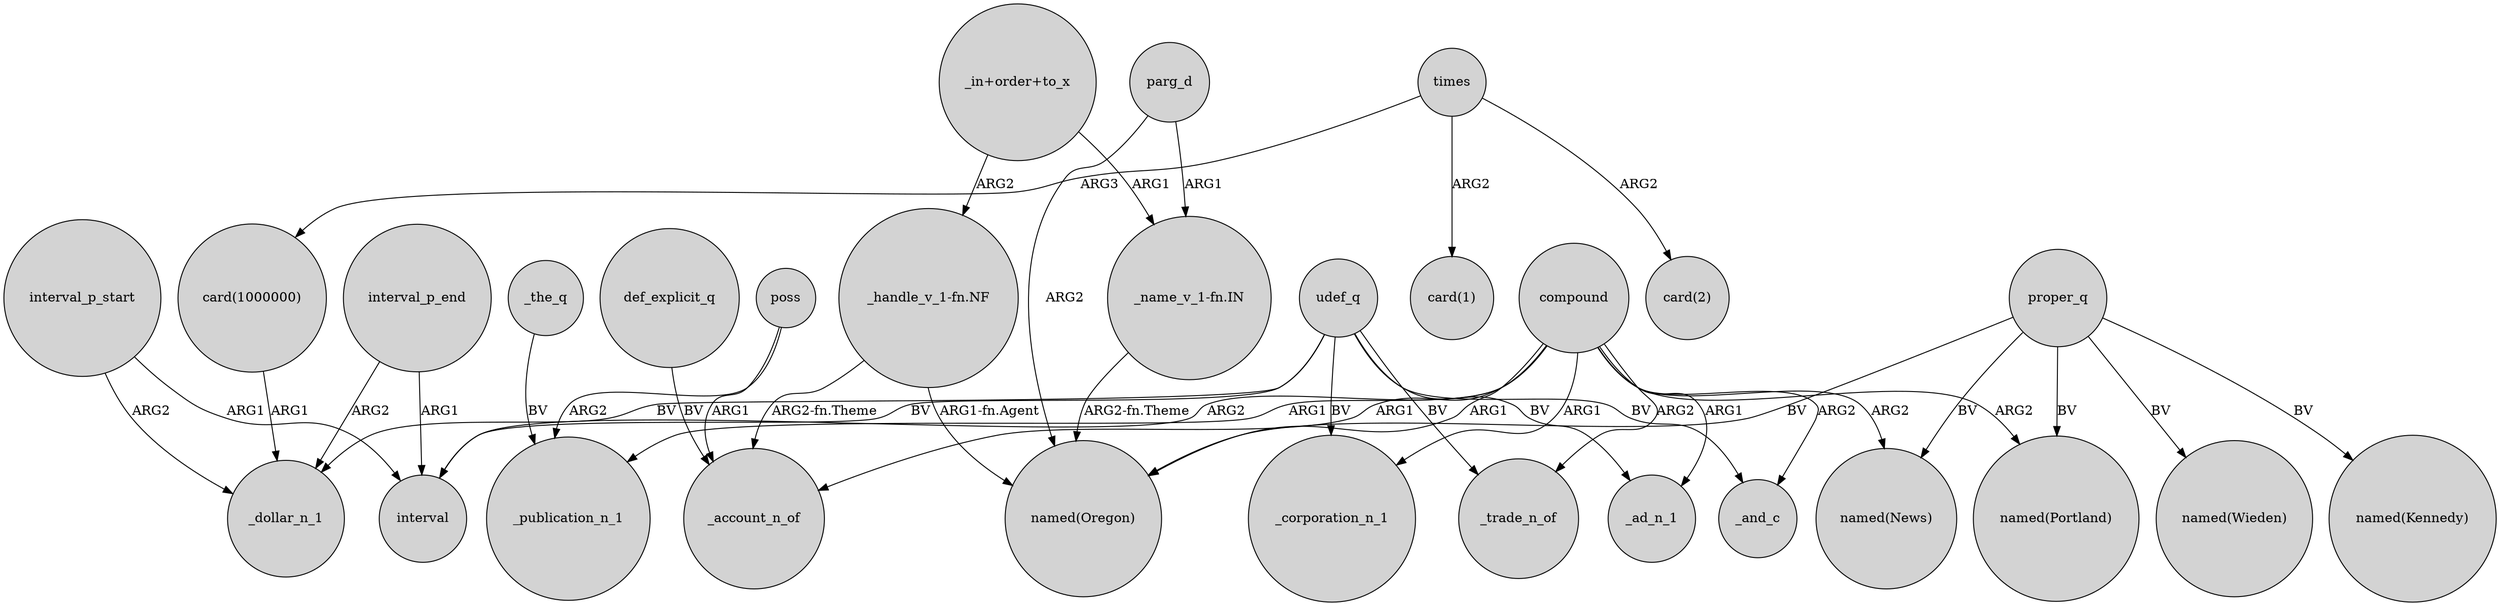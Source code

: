 digraph {
	node [shape=circle style=filled]
	"card(1000000)" -> _dollar_n_1 [label=ARG1]
	_the_q -> _publication_n_1 [label=BV]
	udef_q -> _trade_n_of [label=BV]
	"_handle_v_1-fn.NF" -> "named(Oregon)" [label="ARG1-fn.Agent"]
	compound -> _publication_n_1 [label=ARG1]
	proper_q -> "named(Wieden)" [label=BV]
	"_handle_v_1-fn.NF" -> _account_n_of [label="ARG2-fn.Theme"]
	"_in+order+to_x" -> "_handle_v_1-fn.NF" [label=ARG2]
	"_name_v_1-fn.IN" -> "named(Oregon)" [label="ARG2-fn.Theme"]
	poss -> _publication_n_1 [label=ARG2]
	proper_q -> "named(Kennedy)" [label=BV]
	"_in+order+to_x" -> "_name_v_1-fn.IN" [label=ARG1]
	compound -> _account_n_of [label=ARG1]
	proper_q -> "named(Portland)" [label=BV]
	proper_q -> "named(News)" [label=BV]
	compound -> _ad_n_1 [label=ARG1]
	poss -> _account_n_of [label=ARG1]
	udef_q -> _corporation_n_1 [label=BV]
	compound -> _and_c [label=ARG2]
	compound -> "named(Oregon)" [label=ARG1]
	compound -> _corporation_n_1 [label=ARG1]
	interval_p_start -> interval [label=ARG1]
	times -> "card(1)" [label=ARG2]
	compound -> interval [label=ARG2]
	times -> "card(1000000)" [label=ARG3]
	def_explicit_q -> _account_n_of [label=BV]
	compound -> _trade_n_of [label=ARG2]
	proper_q -> "named(Oregon)" [label=BV]
	udef_q -> _ad_n_1 [label=BV]
	compound -> "named(News)" [label=ARG2]
	interval_p_start -> _dollar_n_1 [label=ARG2]
	times -> "card(2)" [label=ARG2]
	parg_d -> "named(Oregon)" [label=ARG2]
	interval_p_end -> interval [label=ARG1]
	compound -> "named(Portland)" [label=ARG2]
	interval_p_end -> _dollar_n_1 [label=ARG2]
	udef_q -> _and_c [label=BV]
	udef_q -> interval [label=BV]
	parg_d -> "_name_v_1-fn.IN" [label=ARG1]
	udef_q -> _dollar_n_1 [label=BV]
}
